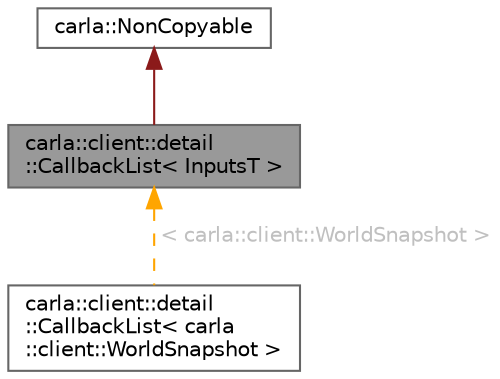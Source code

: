 digraph "carla::client::detail::CallbackList&lt; InputsT &gt;"
{
 // INTERACTIVE_SVG=YES
 // LATEX_PDF_SIZE
  bgcolor="transparent";
  edge [fontname=Helvetica,fontsize=10,labelfontname=Helvetica,labelfontsize=10];
  node [fontname=Helvetica,fontsize=10,shape=box,height=0.2,width=0.4];
  Node1 [id="Node000001",label="carla::client::detail\l::CallbackList\< InputsT \>",height=0.2,width=0.4,color="gray40", fillcolor="grey60", style="filled", fontcolor="black",tooltip=" "];
  Node2 -> Node1 [id="edge1_Node000001_Node000002",dir="back",color="firebrick4",style="solid",tooltip=" "];
  Node2 [id="Node000002",label="carla::NonCopyable",height=0.2,width=0.4,color="gray40", fillcolor="white", style="filled",URL="$d4/d8b/classcarla_1_1NonCopyable.html",tooltip="Inherit (privately) to suppress copy/move construction and assignment."];
  Node1 -> Node3 [id="edge2_Node000001_Node000003",dir="back",color="orange",style="dashed",tooltip=" ",label=" \< carla::client::WorldSnapshot \>",fontcolor="grey" ];
  Node3 [id="Node000003",label="carla::client::detail\l::CallbackList\< carla\l::client::WorldSnapshot \>",height=0.2,width=0.4,color="gray40", fillcolor="white", style="filled",URL="$d1/dff/classcarla_1_1client_1_1detail_1_1CallbackList.html",tooltip=" "];
}
